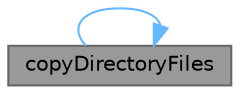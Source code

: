 digraph "copyDirectoryFiles"
{
 // LATEX_PDF_SIZE
  bgcolor="transparent";
  edge [fontname=Helvetica,fontsize=10,labelfontname=Helvetica,labelfontsize=10];
  node [fontname=Helvetica,fontsize=10,shape=box,height=0.2,width=0.4];
  rankdir="RL";
  Node1 [id="Node000001",label="copyDirectoryFiles",height=0.2,width=0.4,color="gray40", fillcolor="grey60", style="filled", fontcolor="black",tooltip="拷贝文件夹。"];
  Node1 -> Node1 [id="edge1_Node000001_Node000001",dir="back",color="steelblue1",style="solid",tooltip=" "];
}
